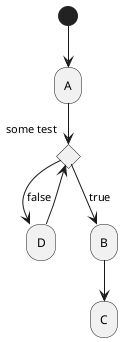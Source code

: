 {
  "sha1": "1qw1qycmty0j0q3klicok11y6irpv50",
  "insertion": {
    "when": "2024-05-30T20:48:19.766Z",
    "user": "plantuml@gmail.com"
  }
}
@startuml
 (*) --> A
	--> if "some test" as st then
   -->[true] B
   --> C
else
   ->[false] D
   --> st
endif
@enduml
